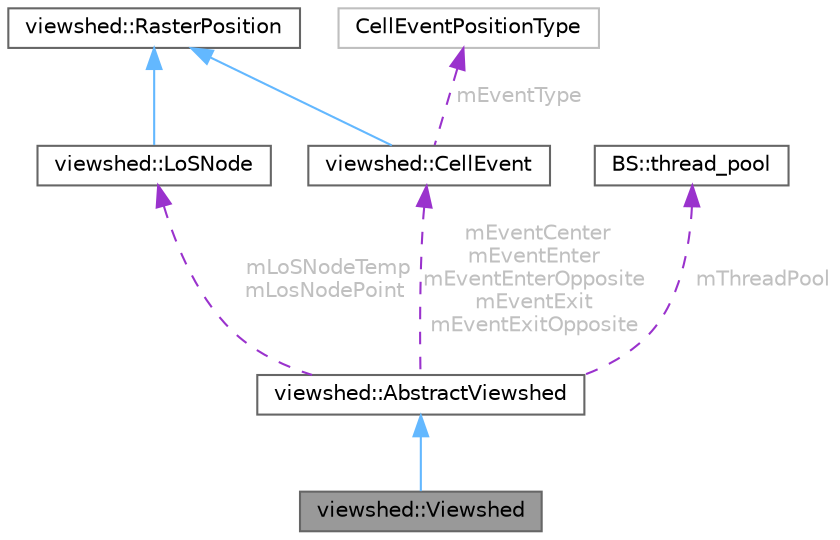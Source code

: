 digraph "viewshed::Viewshed"
{
 // LATEX_PDF_SIZE
  bgcolor="transparent";
  edge [fontname=Helvetica,fontsize=10,labelfontname=Helvetica,labelfontsize=10];
  node [fontname=Helvetica,fontsize=10,shape=box,height=0.2,width=0.4];
  Node1 [id="Node000001",label="viewshed::Viewshed",height=0.2,width=0.4,color="gray40", fillcolor="grey60", style="filled", fontcolor="black",tooltip=" "];
  Node2 -> Node1 [id="edge1_Node000001_Node000002",dir="back",color="steelblue1",style="solid",tooltip=" "];
  Node2 [id="Node000002",label="viewshed::AbstractViewshed",height=0.2,width=0.4,color="gray40", fillcolor="white", style="filled",URL="$classviewshed_1_1AbstractViewshed.html",tooltip="Abstract class that represents viewshed calculation from this class specific implementations ( Viewsh..."];
  Node3 -> Node2 [id="edge2_Node000002_Node000003",dir="back",color="darkorchid3",style="dashed",tooltip=" ",label=" mLoSNodeTemp\nmLosNodePoint",fontcolor="grey" ];
  Node3 [id="Node000003",label="viewshed::LoSNode",height=0.2,width=0.4,color="gray40", fillcolor="white", style="filled",URL="$classviewshed_1_1LoSNode.html",tooltip="Representation of single cell that creates a point on LoS."];
  Node4 -> Node3 [id="edge3_Node000003_Node000004",dir="back",color="steelblue1",style="solid",tooltip=" "];
  Node4 [id="Node000004",label="viewshed::RasterPosition",height=0.2,width=0.4,color="gray40", fillcolor="white", style="filled",URL="$classviewshed_1_1RasterPosition.html",tooltip="Class to represent position on raster in term of row and column."];
  Node5 -> Node2 [id="edge4_Node000002_Node000005",dir="back",color="darkorchid3",style="dashed",tooltip=" ",label=" mThreadPool",fontcolor="grey" ];
  Node5 [id="Node000005",label="BS::thread_pool",height=0.2,width=0.4,color="gray40", fillcolor="white", style="filled",URL="$classBS_1_1thread__pool.html",tooltip="A fast, lightweight, and easy-to-use C++17 thread pool class."];
  Node6 -> Node2 [id="edge5_Node000002_Node000006",dir="back",color="darkorchid3",style="dashed",tooltip=" ",label=" mEventCenter\nmEventEnter\nmEventEnterOpposite\nmEventExit\nmEventExitOpposite",fontcolor="grey" ];
  Node6 [id="Node000006",label="viewshed::CellEvent",height=0.2,width=0.4,color="gray40", fillcolor="white", style="filled",URL="$classviewshed_1_1CellEvent.html",tooltip="Class representing cell events for Van Kreveld's plane sweep algorithm. Stores cell position (row and..."];
  Node4 -> Node6 [id="edge6_Node000006_Node000004",dir="back",color="steelblue1",style="solid",tooltip=" "];
  Node7 -> Node6 [id="edge7_Node000006_Node000007",dir="back",color="darkorchid3",style="dashed",tooltip=" ",label=" mEventType",fontcolor="grey" ];
  Node7 [id="Node000007",label="CellEventPositionType",height=0.2,width=0.4,color="grey75", fillcolor="white", style="filled",tooltip=" "];
}
